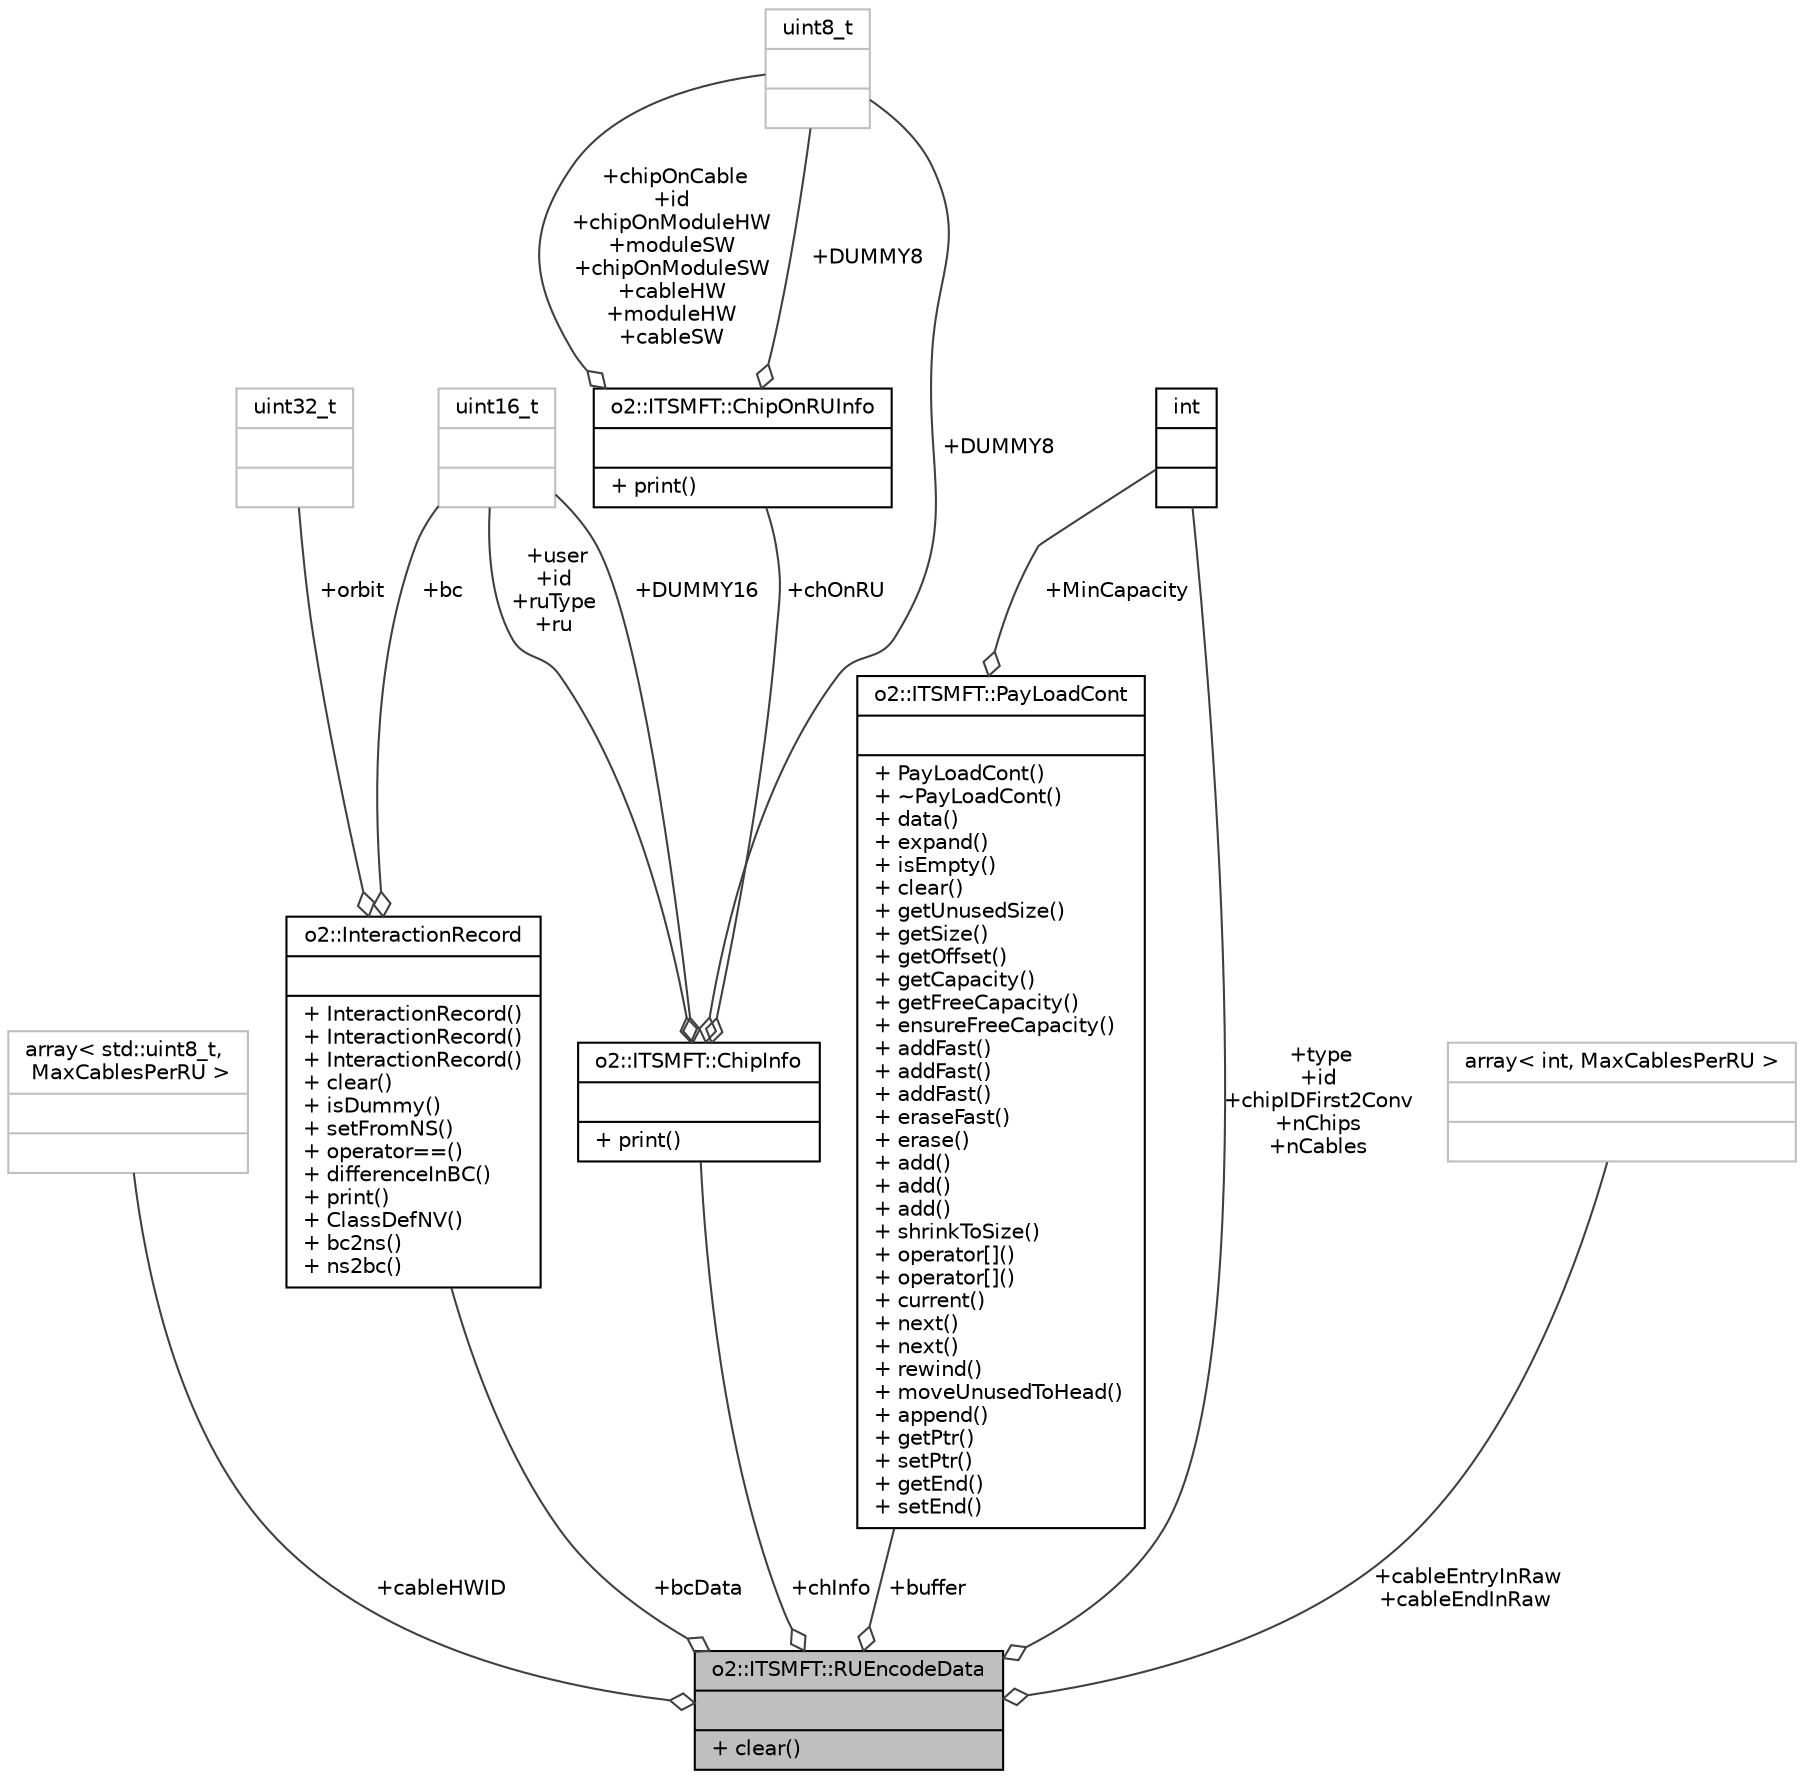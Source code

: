 digraph "o2::ITSMFT::RUEncodeData"
{
 // INTERACTIVE_SVG=YES
  bgcolor="transparent";
  edge [fontname="Helvetica",fontsize="10",labelfontname="Helvetica",labelfontsize="10"];
  node [fontname="Helvetica",fontsize="10",shape=record];
  Node1 [label="{o2::ITSMFT::RUEncodeData\n||+ clear()\l}",height=0.2,width=0.4,color="black", fillcolor="grey75", style="filled" fontcolor="black"];
  Node2 -> Node1 [color="grey25",fontsize="10",style="solid",label=" +cableHWID" ,arrowhead="odiamond",fontname="Helvetica"];
  Node2 [label="{array\< std::uint8_t,\l MaxCablesPerRU \>\n||}",height=0.2,width=0.4,color="grey75"];
  Node3 -> Node1 [color="grey25",fontsize="10",style="solid",label=" +bcData" ,arrowhead="odiamond",fontname="Helvetica"];
  Node3 [label="{o2::InteractionRecord\n||+ InteractionRecord()\l+ InteractionRecord()\l+ InteractionRecord()\l+ clear()\l+ isDummy()\l+ setFromNS()\l+ operator==()\l+ differenceInBC()\l+ print()\l+ ClassDefNV()\l+ bc2ns()\l+ ns2bc()\l}",height=0.2,width=0.4,color="black",URL="$d1/d21/structo2_1_1InteractionRecord.html"];
  Node4 -> Node3 [color="grey25",fontsize="10",style="solid",label=" +bc" ,arrowhead="odiamond",fontname="Helvetica"];
  Node4 [label="{uint16_t\n||}",height=0.2,width=0.4,color="grey75"];
  Node5 -> Node3 [color="grey25",fontsize="10",style="solid",label=" +orbit" ,arrowhead="odiamond",fontname="Helvetica"];
  Node5 [label="{uint32_t\n||}",height=0.2,width=0.4,color="grey75"];
  Node6 -> Node1 [color="grey25",fontsize="10",style="solid",label=" +chInfo" ,arrowhead="odiamond",fontname="Helvetica"];
  Node6 [label="{o2::ITSMFT::ChipInfo\n||+ print()\l}",height=0.2,width=0.4,color="black",URL="$d6/d93/structo2_1_1ITSMFT_1_1ChipInfo.html"];
  Node7 -> Node6 [color="grey25",fontsize="10",style="solid",label=" +chOnRU" ,arrowhead="odiamond",fontname="Helvetica"];
  Node7 [label="{o2::ITSMFT::ChipOnRUInfo\n||+ print()\l}",height=0.2,width=0.4,color="black",URL="$da/d97/structo2_1_1ITSMFT_1_1ChipOnRUInfo.html"];
  Node8 -> Node7 [color="grey25",fontsize="10",style="solid",label=" +chipOnCable\n+id\n+chipOnModuleHW\n+moduleSW\n+chipOnModuleSW\n+cableHW\n+moduleHW\n+cableSW" ,arrowhead="odiamond",fontname="Helvetica"];
  Node8 [label="{uint8_t\n||}",height=0.2,width=0.4,color="grey75"];
  Node8 -> Node7 [color="grey25",fontsize="10",style="solid",label=" +DUMMY8" ,arrowhead="odiamond",fontname="Helvetica"];
  Node4 -> Node6 [color="grey25",fontsize="10",style="solid",label=" +user\n+id\n+ruType\n+ru" ,arrowhead="odiamond",fontname="Helvetica"];
  Node4 -> Node6 [color="grey25",fontsize="10",style="solid",label=" +DUMMY16" ,arrowhead="odiamond",fontname="Helvetica"];
  Node8 -> Node6 [color="grey25",fontsize="10",style="solid",label=" +DUMMY8" ,arrowhead="odiamond",fontname="Helvetica"];
  Node9 -> Node1 [color="grey25",fontsize="10",style="solid",label=" +buffer" ,arrowhead="odiamond",fontname="Helvetica"];
  Node9 [label="{o2::ITSMFT::PayLoadCont\n||+ PayLoadCont()\l+ ~PayLoadCont()\l+ data()\l+ expand()\l+ isEmpty()\l+ clear()\l+ getUnusedSize()\l+ getSize()\l+ getOffset()\l+ getCapacity()\l+ getFreeCapacity()\l+ ensureFreeCapacity()\l+ addFast()\l+ addFast()\l+ addFast()\l+ eraseFast()\l+ erase()\l+ add()\l+ add()\l+ add()\l+ shrinkToSize()\l+ operator[]()\l+ operator[]()\l+ current()\l+ next()\l+ next()\l+ rewind()\l+ moveUnusedToHead()\l+ append()\l+ getPtr()\l+ setPtr()\l+ getEnd()\l+ setEnd()\l}",height=0.2,width=0.4,color="black",URL="$df/dc4/classo2_1_1ITSMFT_1_1PayLoadCont.html"];
  Node10 -> Node9 [color="grey25",fontsize="10",style="solid",label=" +MinCapacity" ,arrowhead="odiamond",fontname="Helvetica"];
  Node10 [label="{int\n||}",height=0.2,width=0.4,color="black",URL="$d1/da0/classint.html"];
  Node10 -> Node1 [color="grey25",fontsize="10",style="solid",label=" +type\n+id\n+chipIDFirst2Conv\n+nChips\n+nCables" ,arrowhead="odiamond",fontname="Helvetica"];
  Node11 -> Node1 [color="grey25",fontsize="10",style="solid",label=" +cableEntryInRaw\n+cableEndInRaw" ,arrowhead="odiamond",fontname="Helvetica"];
  Node11 [label="{array\< int, MaxCablesPerRU \>\n||}",height=0.2,width=0.4,color="grey75"];
}
